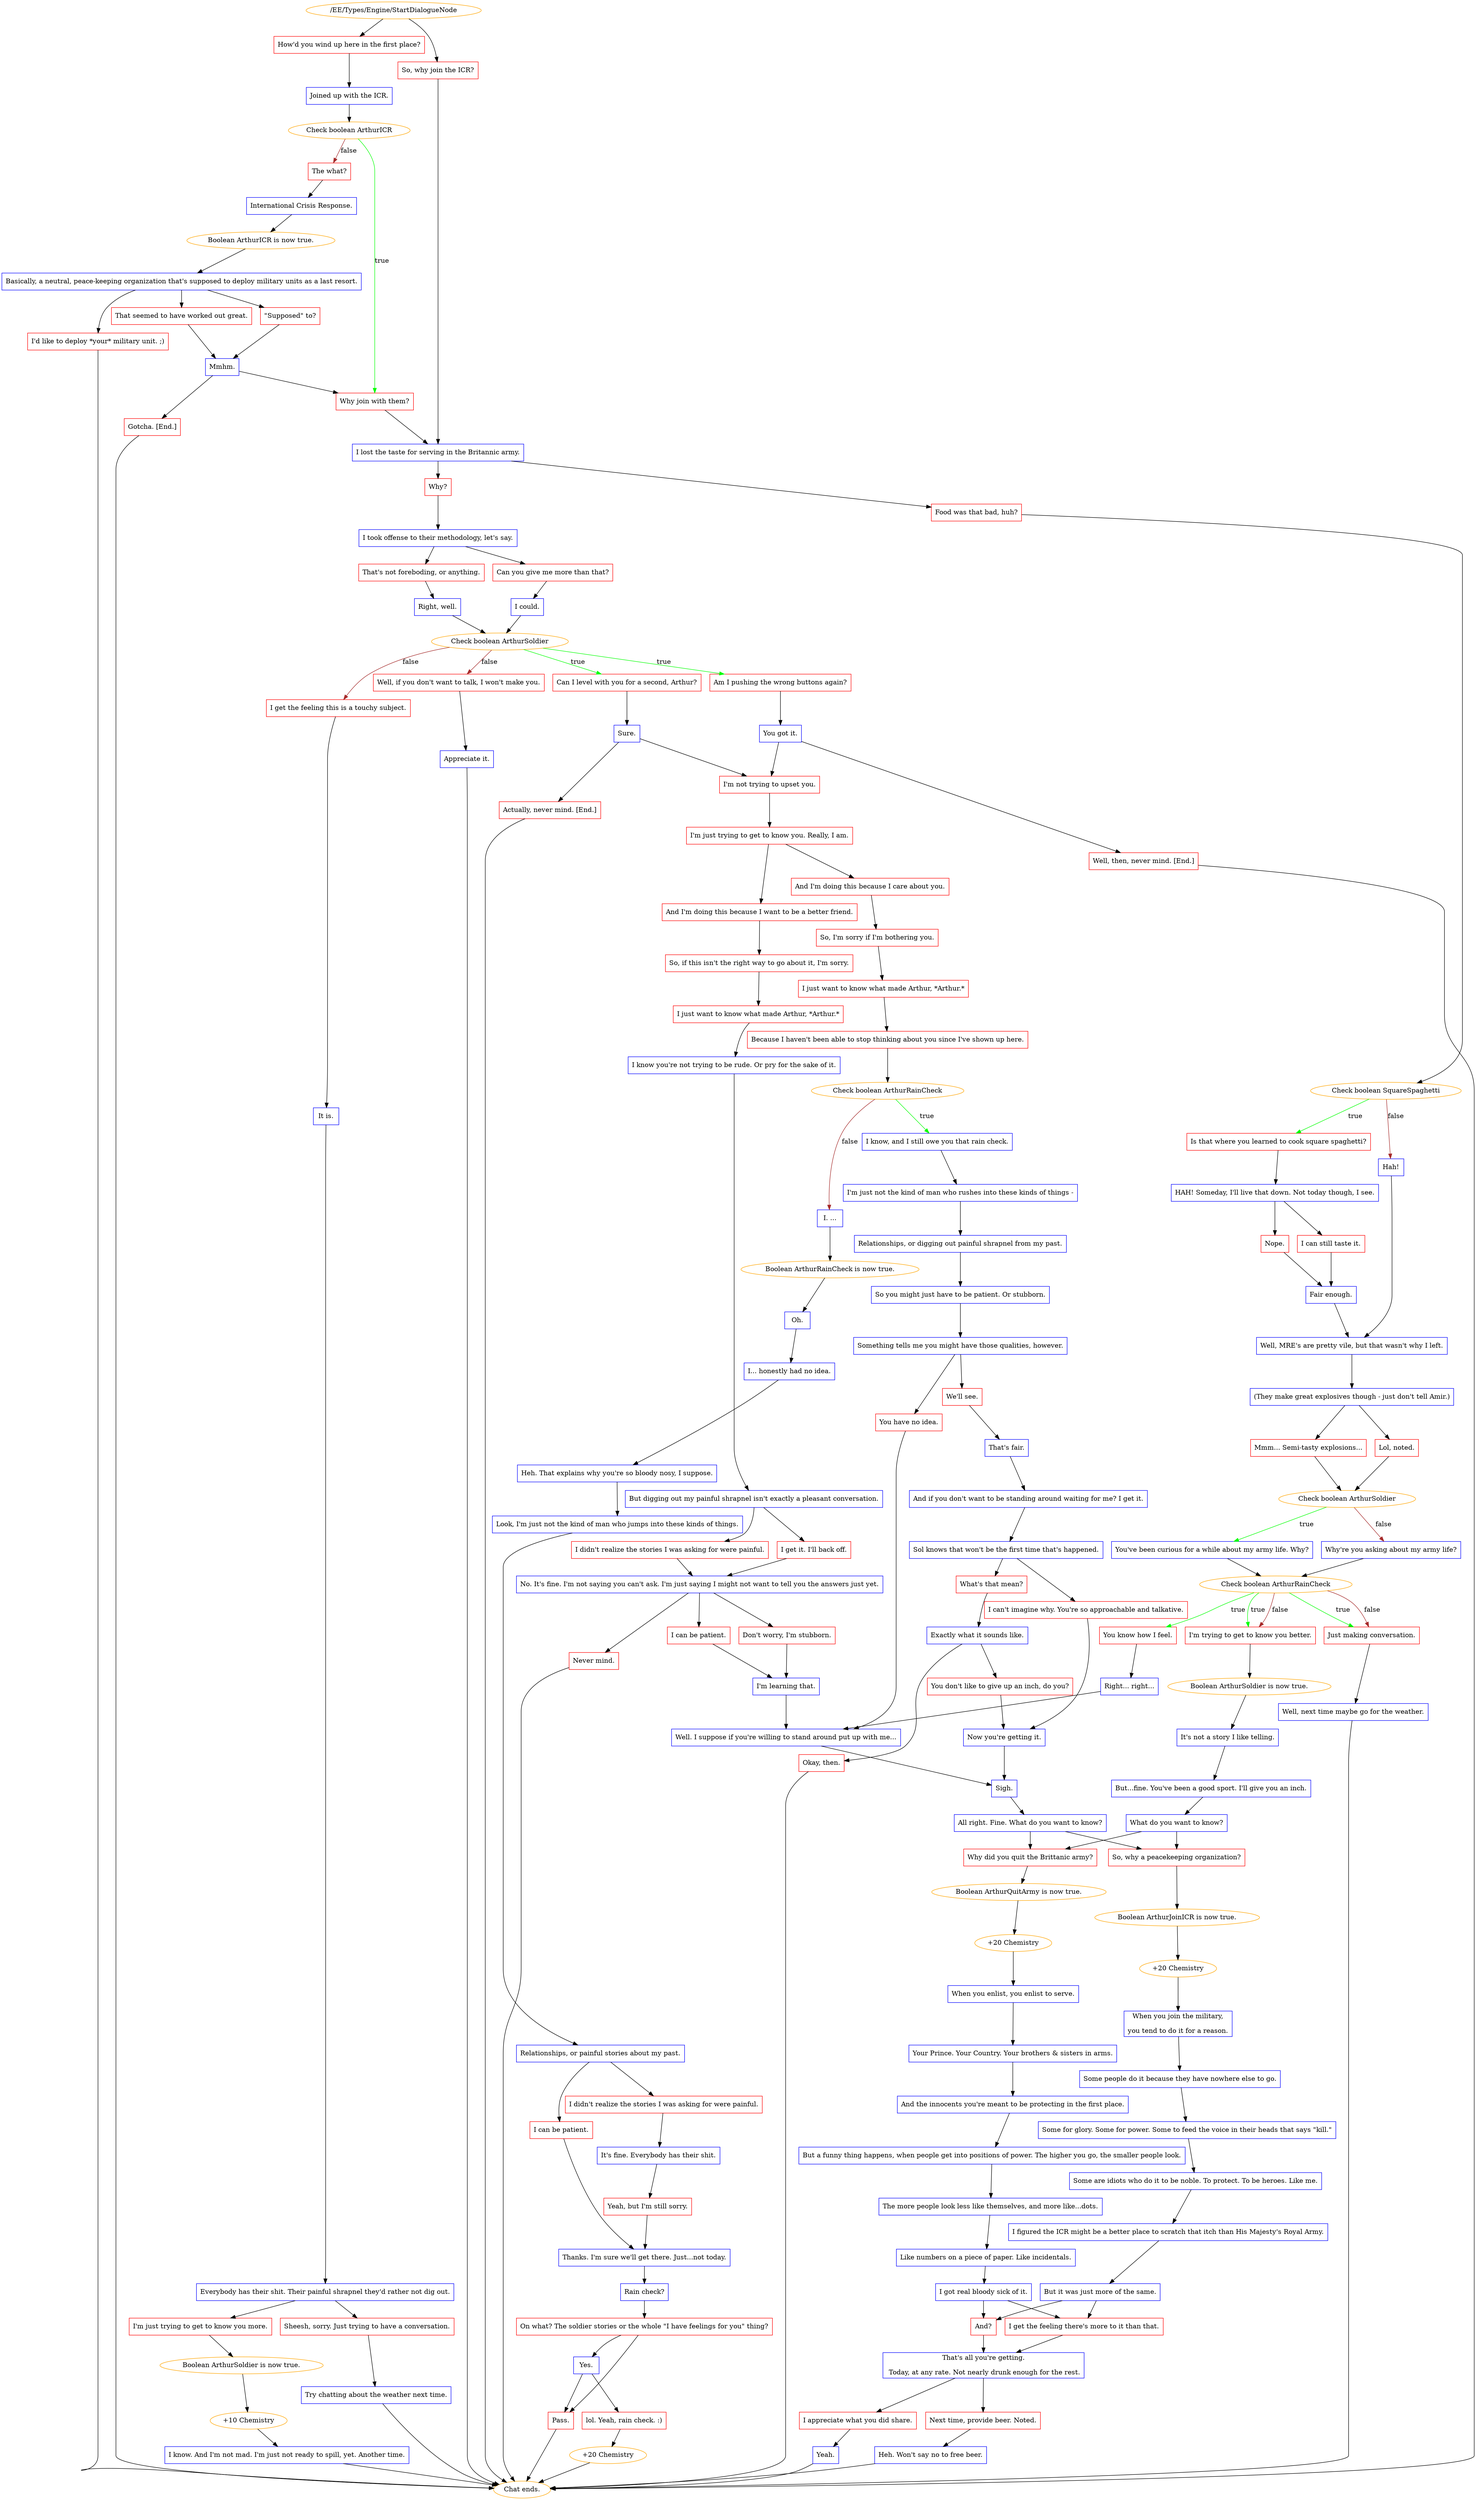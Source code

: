 digraph {
	948 [label="/EE/Types/Engine/StartDialogueNode",color=orange];
		948 -> 949;
		948 -> 951;
	949 [label="How'd you wind up here in the first place?",shape=box,color=red];
		949 -> 950;
	951 [label="So, why join the ICR?",shape=box,color=red];
		951 -> 962;
	950 [label="Joined up with the ICR.",shape=box,color=blue];
		950 -> 3146;
	962 [label="I lost the taste for serving in the Britannic army.",shape=box,color=blue];
		962 -> 963;
		962 -> 964;
	3146 [label="Check boolean ArthurICR",color=orange];
		3146 -> 3148 [label=true,color=green];
		3146 -> 952 [label=false,color=brown];
	963 [label="Why?",shape=box,color=red];
		963 -> 965;
	964 [label="Food was that bad, huh?",shape=box,color=red];
		964 -> 971;
	3148 [label="Why join with them?",shape=box,color=red];
		3148 -> 962;
	952 [label="The what?",shape=box,color=red];
		952 -> 954;
	965 [label="I took offense to their methodology, let's say.",shape=box,color=blue];
		965 -> 966;
		965 -> 967;
	971 [label="Check boolean SquareSpaghetti",color=orange];
		971 -> 973 [label=true,color=green];
		971 -> 977 [label=false,color=brown];
	954 [label="International Crisis Response.",shape=box,color=blue];
		954 -> 3147;
	966 [label="That's not foreboding, or anything.",shape=box,color=red];
		966 -> 969;
	967 [label="Can you give me more than that?",shape=box,color=red];
		967 -> 968;
	973 [label="Is that where you learned to cook square spaghetti?",shape=box,color=red];
		973 -> 972;
	977 [label="Hah!",shape=box,color=blue];
		977 -> 979;
	3147 [label="Boolean ArthurICR is now true.",color=orange];
		3147 -> 955;
	969 [label="Right, well.",shape=box,color=blue];
		969 -> 970;
	968 [label="I could.",shape=box,color=blue];
		968 -> 970;
	972 [label="HAH! Someday, I'll live that down. Not today though, I see.",shape=box,color=blue];
		972 -> 974;
		972 -> 975;
	979 [label="Well, MRE's are pretty vile, but that wasn't why I left.",shape=box,color=blue];
		979 -> 980;
	955 [label="Basically, a neutral, peace-keeping organization that's supposed to deploy military units as a last resort.",shape=box,color=blue];
		955 -> 956;
		955 -> 957;
		955 -> 958;
	970 [label="Check boolean ArthurSoldier",color=orange];
		970 -> 999 [label=true,color=green];
		970 -> 998 [label=true,color=green];
		970 -> 1000 [label=false,color=brown];
		970 -> 1001 [label=false,color=brown];
	974 [label="Nope.",shape=box,color=red];
		974 -> 976;
	975 [label="I can still taste it.",shape=box,color=red];
		975 -> 976;
	980 [label="(They make great explosives though - just don't tell Amir.)",shape=box,color=blue];
		980 -> 981;
		980 -> 982;
	956 [label="\"Supposed\" to?",shape=box,color=red];
		956 -> 960;
	957 [label="That seemed to have worked out great.",shape=box,color=red];
		957 -> 960;
	958 [label="I'd like to deploy *your* military unit. ;)",shape=box,color=red];
		958 -> "Chat ends.";
	999 [label="Can I level with you for a second, Arthur?",shape=box,color=red];
		999 -> 1002;
	998 [label="Am I pushing the wrong buttons again?",shape=box,color=red];
		998 -> 997;
	1000 [label="I get the feeling this is a touchy subject.",shape=box,color=red];
		1000 -> 1003;
	1001 [label="Well, if you don't want to talk, I won't make you.",shape=box,color=red];
		1001 -> 1011;
	976 [label="Fair enough.",shape=box,color=blue];
		976 -> 979;
	981 [label="Lol, noted.",shape=box,color=red];
		981 -> 983;
	982 [label="Mmm... Semi-tasty explosions...",shape=box,color=red];
		982 -> 983;
	960 [label="Mmhm.",shape=box,color=blue];
		960 -> 3148;
		960 -> 953;
	"Chat ends." [color=orange];
	1002 [label="Sure.",shape=box,color=blue];
		1002 -> 1005;
		1002 -> 1018;
	997 [label="You got it.",shape=box,color=blue];
		997 -> 1005;
		997 -> 1004;
	1003 [label="It is.",shape=box,color=blue];
		1003 -> 1008;
	1011 [label="Appreciate it.",shape=box,color=blue];
		1011 -> "Chat ends.";
	983 [label="Check boolean ArthurSoldier",color=orange];
		983 -> 985 [label=true,color=green];
		983 -> 986 [label=false,color=brown];
	953 [label="Gotcha. [End.]",shape=box,color=red];
		953 -> "Chat ends.";
	1005 [label="I'm not trying to upset you.",shape=box,color=red];
		1005 -> 1006;
	1018 [label="Actually, never mind. [End.]",shape=box,color=red];
		1018 -> "Chat ends.";
	1004 [label="Well, then, never mind. [End.]",shape=box,color=red];
		1004 -> "Chat ends.";
	1008 [label="Everybody has their shit. Their painful shrapnel they'd rather not dig out.",shape=box,color=blue];
		1008 -> 1010;
		1008 -> 1009;
	"Chat ends." [color=orange];
	985 [label="You've been curious for a while about my army life. Why?",shape=box,color=blue];
		985 -> 987;
	986 [label="Why're you asking about my army life?",shape=box,color=blue];
		986 -> 987;
	"Chat ends." [color=orange];
	1006 [label="I'm just trying to get to know you. Really, I am.",shape=box,color=red];
		1006 -> 1021;
		1006 -> 1020;
	"Chat ends." [color=orange];
	"Chat ends." [color=orange];
	1010 [label="Sheesh, sorry. Just trying to have a conversation.",shape=box,color=red];
		1010 -> 1013;
	1009 [label="I'm just trying to get to know you more.",shape=box,color=red];
		1009 -> 1015;
	987 [label="Check boolean ArthurRainCheck",color=orange];
		987 -> 989 [label=true,color=green];
		987 -> 984 [label=true,color=green];
		987 -> 988 [label=true,color=green];
		987 -> 984 [label=false,color=brown];
		987 -> 988 [label=false,color=brown];
	1021 [label="And I'm doing this because I want to be a better friend.",shape=box,color=red];
		1021 -> 1023;
	1020 [label="And I'm doing this because I care about you.",shape=box,color=red];
		1020 -> 1022;
	1013 [label="Try chatting about the weather next time.",shape=box,color=blue];
		1013 -> "Chat ends.";
	1015 [label="Boolean ArthurSoldier is now true.",color=orange];
		1015 -> 1017;
	989 [label="You know how I feel.",shape=box,color=red];
		989 -> 990;
	984 [label="I'm trying to get to know you better.",shape=box,color=red];
		984 -> 991;
	988 [label="Just making conversation.",shape=box,color=red];
		988 -> 992;
	1023 [label="So, if this isn't the right way to go about it, I'm sorry.",shape=box,color=red];
		1023 -> 1026;
	1022 [label="So, I'm sorry if I'm bothering you.",shape=box,color=red];
		1022 -> 1024;
	"Chat ends." [color=orange];
	1017 [label="+10 Chemistry",color=orange];
		1017 -> 1016;
	990 [label="Right... right...",shape=box,color=blue];
		990 -> 1070;
	991 [label="Boolean ArthurSoldier is now true.",color=orange];
		991 -> 994;
	992 [label="Well, next time maybe go for the weather.",shape=box,color=blue];
		992 -> "Chat ends.";
	1026 [label="I just want to know what made Arthur, *Arthur.*",shape=box,color=red];
		1026 -> 1027;
	1024 [label="I just want to know what made Arthur, *Arthur.*",shape=box,color=red];
		1024 -> 1025;
	1016 [label="I know. And I'm not mad. I'm just not ready to spill, yet. Another time.",shape=box,color=blue];
		1016 -> "Chat ends.";
	1070 [label="Well. I suppose if you're willing to stand around put up with me...",shape=box,color=blue];
		1070 -> 1071;
	994 [label="It's not a story I like telling.",shape=box,color=blue];
		994 -> 995;
	"Chat ends." [color=orange];
	1027 [label="I know you're not trying to be rude. Or pry for the sake of it.",shape=box,color=blue];
		1027 -> 1028;
	1025 [label="Because I haven't been able to stop thinking about you since I've shown up here.",shape=box,color=red];
		1025 -> 1029;
	"Chat ends." [color=orange];
	1071 [label="Sigh.",shape=box,color=blue];
		1071 -> 1078;
	995 [label="But...fine. You've been a good sport. I'll give you an inch.",shape=box,color=blue];
		995 -> 996;
	1028 [label="But digging out my painful shrapnel isn't exactly a pleasant conversation.",shape=box,color=blue];
		1028 -> 1034;
		1028 -> 1035;
	1029 [label="Check boolean ArthurRainCheck",color=orange];
		1029 -> 1030 [label=true,color=green];
		1029 -> 1031 [label=false,color=brown];
	1078 [label="All right. Fine. What do you want to know?",shape=box,color=blue];
		1078 -> 1079;
		1078 -> 1080;
	996 [label="What do you want to know?",shape=box,color=blue];
		996 -> 1079;
		996 -> 1080;
	1034 [label="I get it. I'll back off.",shape=box,color=red];
		1034 -> 1072;
	1035 [label="I didn't realize the stories I was asking for were painful.",shape=box,color=red];
		1035 -> 1072;
	1030 [label="I know, and I still owe you that rain check.",shape=box,color=blue];
		1030 -> 1032;
	1031 [label="I. ...",shape=box,color=blue];
		1031 -> 1058;
	1079 [label="Why did you quit the Brittanic army?",shape=box,color=red];
		1079 -> 1081;
	1080 [label="So, why a peacekeeping organization?",shape=box,color=red];
		1080 -> 1082;
	1072 [label="No. It's fine. I'm not saying you can't ask. I'm just saying I might not want to tell you the answers just yet.",shape=box,color=blue];
		1072 -> 1073;
		1072 -> 1074;
		1072 -> 1075;
	1032 [label="I'm just not the kind of man who rushes into these kinds of things -",shape=box,color=blue];
		1032 -> 1041;
	1058 [label="Boolean ArthurRainCheck is now true.",color=orange];
		1058 -> 1033;
	1081 [label="Boolean ArthurQuitArmy is now true.",color=orange];
		1081 -> 1083;
	1082 [label="Boolean ArthurJoinICR is now true.",color=orange];
		1082 -> 1084;
	1073 [label="I can be patient.",shape=box,color=red];
		1073 -> 1077;
	1074 [label="Don't worry, I'm stubborn.",shape=box,color=red];
		1074 -> 1077;
	1075 [label="Never mind.",shape=box,color=red];
		1075 -> "Chat ends.";
	1041 [label="Relationships, or digging out painful shrapnel from my past.",shape=box,color=blue];
		1041 -> 1042;
	1033 [label="Oh.",shape=box,color=blue];
		1033 -> 1037;
	1083 [label="+20 Chemistry",color=orange];
		1083 -> 1085;
	1084 [label="+20 Chemistry",color=orange];
		1084 -> 1086;
	1077 [label="I'm learning that.",shape=box,color=blue];
		1077 -> 1070;
	"Chat ends." [color=orange];
	1042 [label="So you might just have to be patient. Or stubborn.",shape=box,color=blue];
		1042 -> 1043;
	1037 [label="I... honestly had no idea.",shape=box,color=blue];
		1037 -> 1038;
	1085 [label="When you enlist, you enlist to serve.",shape=box,color=blue];
		1085 -> 1087;
	1086 [label="When you join the military,
you tend to do it for a reason.",shape=box,color=blue];
		1086 -> 1088;
	1043 [label="Something tells me you might have those qualities, however.",shape=box,color=blue];
		1043 -> 1044;
		1043 -> 1045;
	1038 [label="Heh. That explains why you're so bloody nosy, I suppose.",shape=box,color=blue];
		1038 -> 1039;
	1087 [label="Your Prince. Your Country. Your brothers & sisters in arms.",shape=box,color=blue];
		1087 -> 1089;
	1088 [label="Some people do it because they have nowhere else to go.",shape=box,color=blue];
		1088 -> 1090;
	1044 [label="We'll see.",shape=box,color=red];
		1044 -> 1051;
	1045 [label="You have no idea.",shape=box,color=red];
		1045 -> 1070;
	1039 [label="Look, I'm just not the kind of man who jumps into these kinds of things.",shape=box,color=blue];
		1039 -> 1040;
	1089 [label="And the innocents you're meant to be protecting in the first place.",shape=box,color=blue];
		1089 -> 1091;
	1090 [label="Some for glory. Some for power. Some to feed the voice in their heads that says \"kill.\"",shape=box,color=blue];
		1090 -> 1095;
	1051 [label="That's fair.",shape=box,color=blue];
		1051 -> 1061;
	1040 [label="Relationships, or painful stories about my past.",shape=box,color=blue];
		1040 -> 1047;
		1040 -> 1046;
	1091 [label="But a funny thing happens, when people get into positions of power. The higher you go, the smaller people look.",shape=box,color=blue];
		1091 -> 1092;
	1095 [label="Some are idiots who do it to be noble. To protect. To be heroes. Like me.",shape=box,color=blue];
		1095 -> 1096;
	1061 [label="And if you don't want to be standing around waiting for me? I get it.",shape=box,color=blue];
		1061 -> 1062;
	1047 [label="I didn't realize the stories I was asking for were painful.",shape=box,color=red];
		1047 -> 1048;
	1046 [label="I can be patient.",shape=box,color=red];
		1046 -> 1050;
	1092 [label="The more people look less like themselves, and more like...dots.",shape=box,color=blue];
		1092 -> 1093;
	1096 [label="I figured the ICR might be a better place to scratch that itch than His Majesty's Royal Army.",shape=box,color=blue];
		1096 -> 1097;
	1062 [label="Sol knows that won't be the first time that's happened.",shape=box,color=blue];
		1062 -> 1063;
		1062 -> 1064;
	1048 [label="It's fine. Everybody has their shit.",shape=box,color=blue];
		1048 -> 1049;
	1050 [label="Thanks. I'm sure we'll get there. Just...not today.",shape=box,color=blue];
		1050 -> 1052;
	1093 [label="Like numbers on a piece of paper. Like incidentals.",shape=box,color=blue];
		1093 -> 1094;
	1097 [label="But it was just more of the same.",shape=box,color=blue];
		1097 -> 1099;
		1097 -> 1098;
	1063 [label="What's that mean?",shape=box,color=red];
		1063 -> 1065;
	1064 [label="I can't imagine why. You're so approachable and talkative.",shape=box,color=red];
		1064 -> 1068;
	1049 [label="Yeah, but I'm still sorry.",shape=box,color=red];
		1049 -> 1050;
	1052 [label="Rain check?",shape=box,color=blue];
		1052 -> 1053;
	1094 [label="I got real bloody sick of it.",shape=box,color=blue];
		1094 -> 1098;
		1094 -> 1099;
	1099 [label="And?",shape=box,color=red];
		1099 -> 1100;
	1098 [label="I get the feeling there's more to it than that.",shape=box,color=red];
		1098 -> 1100;
	1065 [label="Exactly what it sounds like.",shape=box,color=blue];
		1065 -> 1066;
		1065 -> 1067;
	1068 [label="Now you're getting it.",shape=box,color=blue];
		1068 -> 1071;
	1053 [label="On what? The soldier stories or the whole \"I have feelings for you\" thing?",shape=box,color=red];
		1053 -> 1056;
		1053 -> 1055;
	1100 [label="That's all you're getting.
 Today, at any rate. Not nearly drunk enough for the rest.",shape=box,color=blue];
		1100 -> 1101;
		1100 -> 1102;
	1066 [label="Okay, then.",shape=box,color=red];
		1066 -> "Chat ends.";
	1067 [label="You don't like to give up an inch, do you?",shape=box,color=red];
		1067 -> 1068;
	1056 [label="Yes.",shape=box,color=blue];
		1056 -> 1054;
		1056 -> 1055;
	1055 [label="Pass.",shape=box,color=red];
		1055 -> "Chat ends.";
	1101 [label="I appreciate what you did share.",shape=box,color=red];
		1101 -> 1103;
	1102 [label="Next time, provide beer. Noted.",shape=box,color=red];
		1102 -> 1105;
	"Chat ends." [color=orange];
	1054 [label="lol. Yeah, rain check. :)",shape=box,color=red];
		1054 -> 1059;
	"Chat ends." [color=orange];
	1103 [label="Yeah.",shape=box,color=blue];
		1103 -> "Chat ends.";
	1105 [label="Heh. Won't say no to free beer.",shape=box,color=blue];
		1105 -> "Chat ends.";
	1059 [label="+20 Chemistry",color=orange];
		1059 -> "Chat ends.";
	"Chat ends." [color=orange];
	"Chat ends." [color=orange];
	"Chat ends." [color=orange];
}